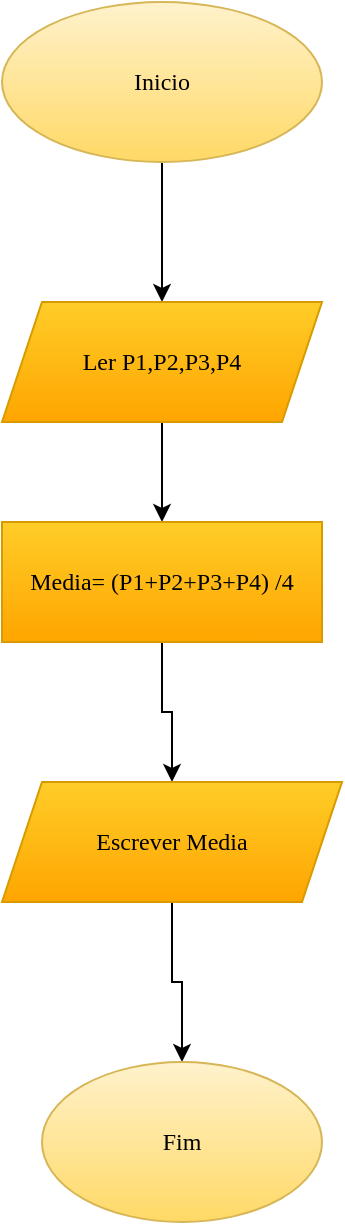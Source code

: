 <mxfile version="28.2.3">
  <diagram name="Página-1" id="rrqdBHtelIrX6Av2DMnf">
    <mxGraphModel dx="1418" dy="786" grid="1" gridSize="10" guides="1" tooltips="1" connect="1" arrows="1" fold="1" page="1" pageScale="1" pageWidth="827" pageHeight="1169" math="0" shadow="0">
      <root>
        <mxCell id="0" />
        <mxCell id="1" parent="0" />
        <mxCell id="syP5aSRpSyRtZvTzLZh8-4" value="" style="edgeStyle=orthogonalEdgeStyle;rounded=0;orthogonalLoop=1;jettySize=auto;html=1;" edge="1" parent="1" source="syP5aSRpSyRtZvTzLZh8-1" target="syP5aSRpSyRtZvTzLZh8-2">
          <mxGeometry relative="1" as="geometry" />
        </mxCell>
        <mxCell id="syP5aSRpSyRtZvTzLZh8-1" value="Inicio" style="ellipse;whiteSpace=wrap;html=1;fillColor=#fff2cc;strokeColor=#d6b656;gradientColor=#ffd966;labelBorderColor=none;fontFamily=Comic Sans MS;" vertex="1" parent="1">
          <mxGeometry x="360" y="80" width="160" height="80" as="geometry" />
        </mxCell>
        <mxCell id="syP5aSRpSyRtZvTzLZh8-6" value="" style="edgeStyle=orthogonalEdgeStyle;rounded=0;orthogonalLoop=1;jettySize=auto;html=1;" edge="1" parent="1" source="syP5aSRpSyRtZvTzLZh8-2" target="syP5aSRpSyRtZvTzLZh8-5">
          <mxGeometry relative="1" as="geometry" />
        </mxCell>
        <mxCell id="syP5aSRpSyRtZvTzLZh8-2" value="Ler P1,P2,P3,P4" style="shape=parallelogram;perimeter=parallelogramPerimeter;whiteSpace=wrap;html=1;fixedSize=1;fillColor=#ffcd28;strokeColor=#d79b00;gradientColor=#ffa500;fontFamily=Times New Roman;" vertex="1" parent="1">
          <mxGeometry x="360" y="230" width="160" height="60" as="geometry" />
        </mxCell>
        <mxCell id="syP5aSRpSyRtZvTzLZh8-15" value="" style="edgeStyle=orthogonalEdgeStyle;rounded=0;orthogonalLoop=1;jettySize=auto;html=1;" edge="1" parent="1" source="syP5aSRpSyRtZvTzLZh8-5" target="syP5aSRpSyRtZvTzLZh8-9">
          <mxGeometry relative="1" as="geometry" />
        </mxCell>
        <mxCell id="syP5aSRpSyRtZvTzLZh8-5" value="Media= (P1+P2+P3+P4) /4" style="rounded=0;whiteSpace=wrap;html=1;fillColor=#ffcd28;gradientColor=#ffa500;strokeColor=#d79b00;fontFamily=Times New Roman;" vertex="1" parent="1">
          <mxGeometry x="360" y="340" width="160" height="60" as="geometry" />
        </mxCell>
        <mxCell id="syP5aSRpSyRtZvTzLZh8-14" value="" style="edgeStyle=orthogonalEdgeStyle;rounded=0;orthogonalLoop=1;jettySize=auto;html=1;" edge="1" parent="1" source="syP5aSRpSyRtZvTzLZh8-9" target="syP5aSRpSyRtZvTzLZh8-12">
          <mxGeometry relative="1" as="geometry" />
        </mxCell>
        <mxCell id="syP5aSRpSyRtZvTzLZh8-9" value="Escrever Media" style="shape=parallelogram;perimeter=parallelogramPerimeter;whiteSpace=wrap;html=1;fixedSize=1;fillColor=#ffcd28;gradientColor=#ffa500;strokeColor=#d79b00;fontFamily=Times New Roman;" vertex="1" parent="1">
          <mxGeometry x="360" y="470" width="170" height="60" as="geometry" />
        </mxCell>
        <mxCell id="syP5aSRpSyRtZvTzLZh8-12" value="Fim" style="ellipse;whiteSpace=wrap;html=1;fillColor=#fff2cc;gradientColor=#ffd966;strokeColor=#d6b656;fontFamily=Comic Sans MS;" vertex="1" parent="1">
          <mxGeometry x="380" y="610" width="140" height="80" as="geometry" />
        </mxCell>
      </root>
    </mxGraphModel>
  </diagram>
</mxfile>
